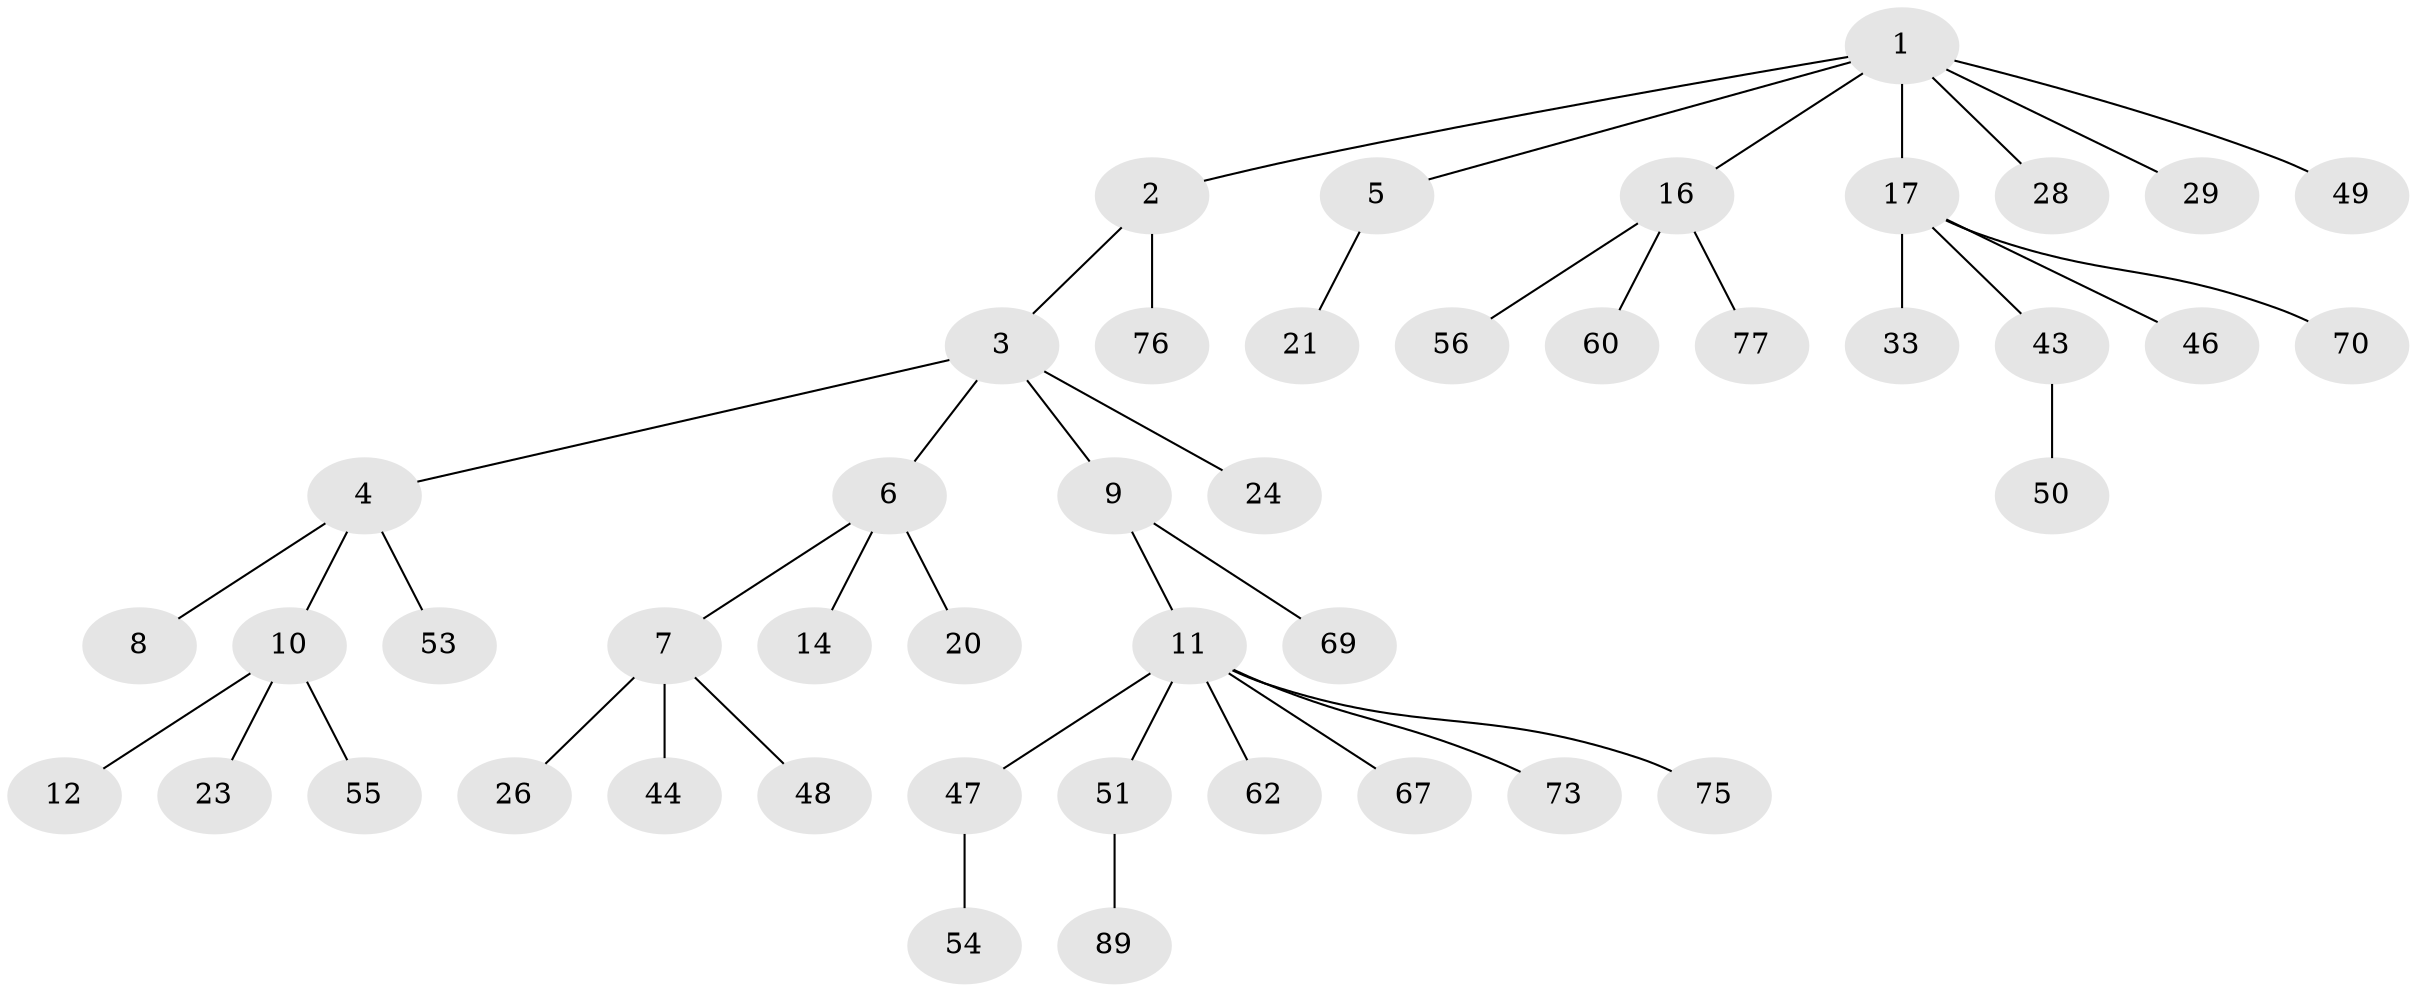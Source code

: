 // original degree distribution, {5: 0.03333333333333333, 3: 0.1, 4: 0.044444444444444446, 2: 0.32222222222222224, 7: 0.022222222222222223, 1: 0.4666666666666667, 6: 0.011111111111111112}
// Generated by graph-tools (version 1.1) at 2025/15/03/09/25 04:15:25]
// undirected, 45 vertices, 44 edges
graph export_dot {
graph [start="1"]
  node [color=gray90,style=filled];
  1 [super="+13"];
  2;
  3;
  4 [super="+35"];
  5;
  6;
  7 [super="+86+38+39+15"];
  8;
  9;
  10;
  11 [super="+19"];
  12;
  14 [super="+63"];
  16 [super="+18+57"];
  17 [super="+31+32+40+22"];
  20;
  21 [super="+37+41"];
  23 [super="+58"];
  24;
  26 [super="+59+42"];
  28 [super="+72"];
  29;
  33;
  43;
  44;
  46 [super="+90"];
  47;
  48 [super="+71"];
  49 [super="+83"];
  50 [super="+61"];
  51 [super="+52+74"];
  53;
  54;
  55;
  56;
  60;
  62;
  67;
  69;
  70;
  73;
  75;
  76 [super="+82"];
  77;
  89;
  1 -- 2;
  1 -- 5;
  1 -- 29;
  1 -- 49;
  1 -- 16;
  1 -- 28;
  1 -- 17;
  2 -- 3;
  2 -- 76;
  3 -- 4;
  3 -- 6;
  3 -- 9;
  3 -- 24;
  4 -- 8;
  4 -- 10;
  4 -- 53;
  5 -- 21;
  6 -- 7;
  6 -- 14;
  6 -- 20;
  7 -- 26;
  7 -- 48;
  7 -- 44;
  9 -- 11;
  9 -- 69;
  10 -- 12;
  10 -- 23;
  10 -- 55;
  11 -- 51;
  11 -- 62;
  11 -- 67;
  11 -- 73;
  11 -- 75;
  11 -- 47;
  16 -- 56;
  16 -- 60;
  16 -- 77;
  17 -- 46;
  17 -- 70;
  17 -- 43;
  17 -- 33;
  43 -- 50;
  47 -- 54;
  51 -- 89;
}
